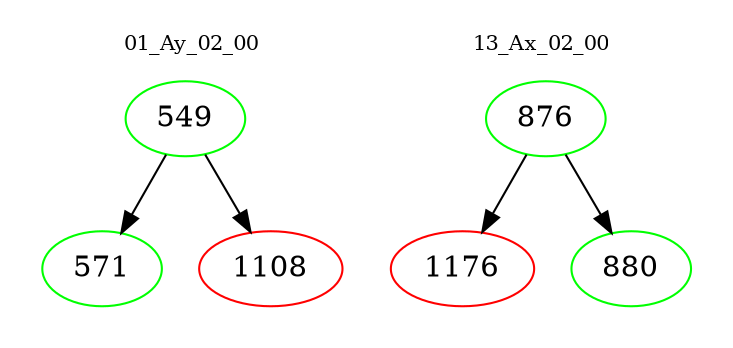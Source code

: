 digraph{
subgraph cluster_0 {
color = white
label = "01_Ay_02_00";
fontsize=10;
T0_549 [label="549", color="green"]
T0_549 -> T0_571 [color="black"]
T0_571 [label="571", color="green"]
T0_549 -> T0_1108 [color="black"]
T0_1108 [label="1108", color="red"]
}
subgraph cluster_1 {
color = white
label = "13_Ax_02_00";
fontsize=10;
T1_876 [label="876", color="green"]
T1_876 -> T1_1176 [color="black"]
T1_1176 [label="1176", color="red"]
T1_876 -> T1_880 [color="black"]
T1_880 [label="880", color="green"]
}
}
